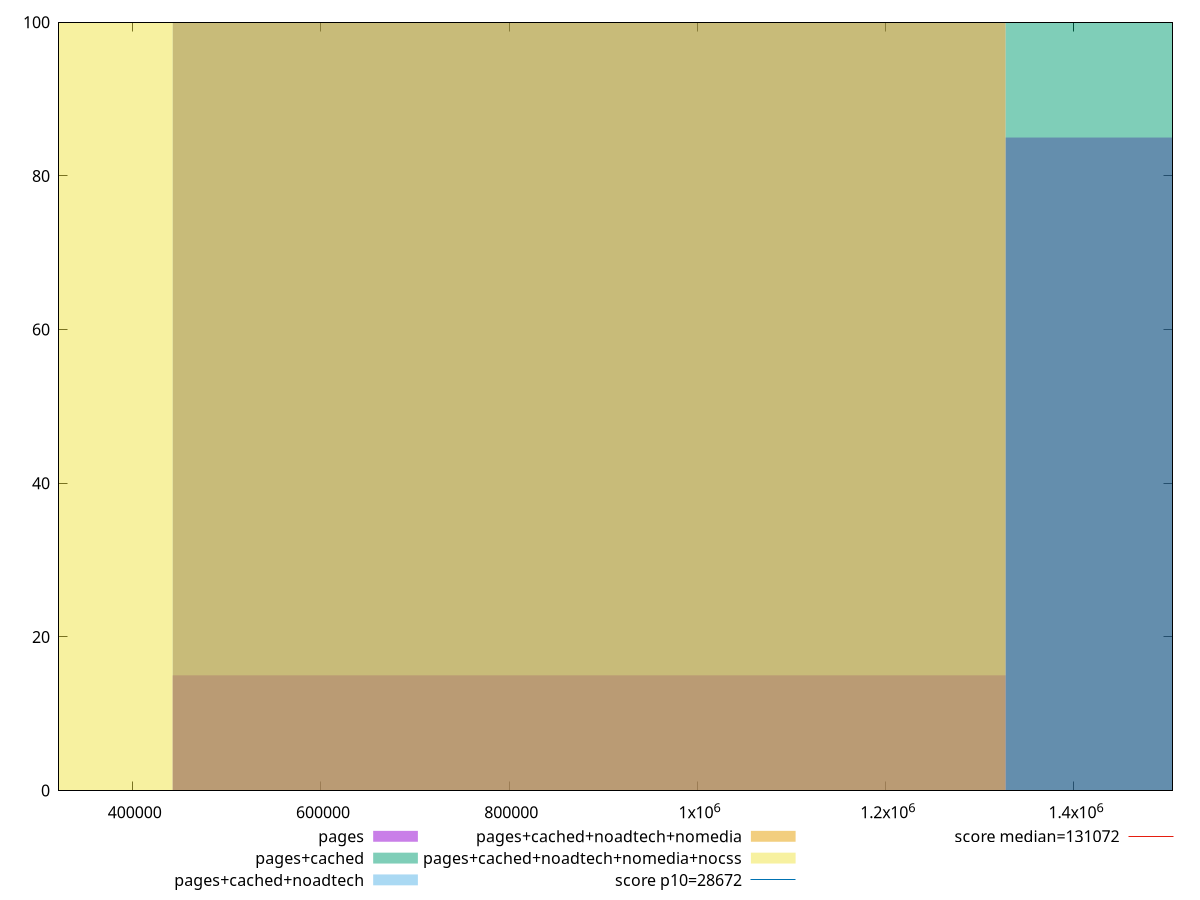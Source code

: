 reset

$pages <<EOF
1769790.2772806995 85
884895.1386403497 15
EOF

$pagesCached <<EOF
1769790.2772806995 100
EOF

$pagesCachedNoadtech <<EOF
884895.1386403497 100
EOF

$pagesCachedNoadtechNomedia <<EOF
884895.1386403497 100
EOF

$pagesCachedNoadtechNomediaNocss <<EOF
0 100
EOF

set key outside below
set boxwidth 884895.1386403497
set xrange [321661.56666666665:1504716.0866207012]
set yrange [0:100]
set trange [0:100]
set style fill transparent solid 0.5 noborder

set parametric
set terminal svg size 640, 530 enhanced background rgb 'white'
set output "report_00015_2021-02-09T16-11-33.973Z/uses-long-cache-ttl/comparison/histogram/all_raw.svg"

plot $pages title "pages" with boxes, \
     $pagesCached title "pages+cached" with boxes, \
     $pagesCachedNoadtech title "pages+cached+noadtech" with boxes, \
     $pagesCachedNoadtechNomedia title "pages+cached+noadtech+nomedia" with boxes, \
     $pagesCachedNoadtechNomediaNocss title "pages+cached+noadtech+nomedia+nocss" with boxes, \
     28672,t title "score p10=28672", \
     131072,t title "score median=131072"

reset
